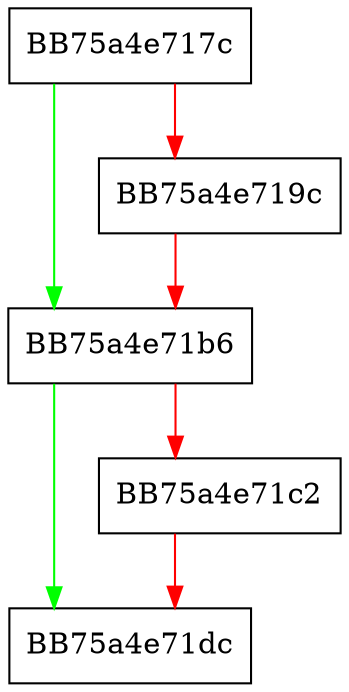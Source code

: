 digraph cleanup_mmap {
  node [shape="box"];
  graph [splines=ortho];
  BB75a4e717c -> BB75a4e71b6 [color="green"];
  BB75a4e717c -> BB75a4e719c [color="red"];
  BB75a4e719c -> BB75a4e71b6 [color="red"];
  BB75a4e71b6 -> BB75a4e71dc [color="green"];
  BB75a4e71b6 -> BB75a4e71c2 [color="red"];
  BB75a4e71c2 -> BB75a4e71dc [color="red"];
}